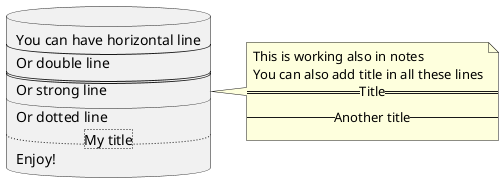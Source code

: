 @startuml

database DB1 as "
You can have horizontal line
----
Or double line
====
Or strong line
____
Or dotted line
..My title..
Enjoy!
"
note right
    This is working also in notes
    You can also add title in all these lines
    ==Title==
    --Another title--
end note

@enduml